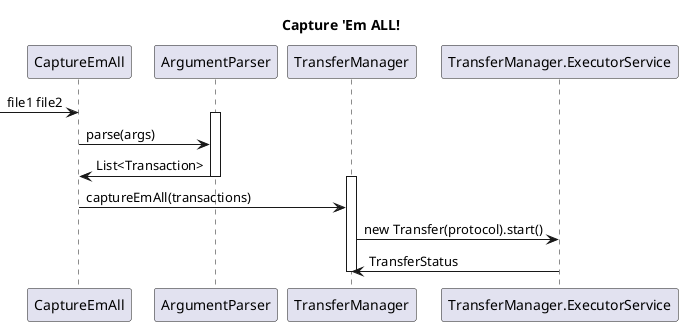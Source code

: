 @startuml
title "Capture 'Em ALL!"
[-> CaptureEmAll: file1 file2
activate ArgumentParser
CaptureEmAll -> ArgumentParser: parse(args)
CaptureEmAll <- ArgumentParser: List<Transaction>
deactivate ArgumentParser

activate TransferManager
CaptureEmAll -> TransferManager: captureEmAll(transactions)

TransferManager -> TransferManager.ExecutorService: new Transfer(protocol).start()
TransferManager <- TransferManager.ExecutorService: TransferStatus

deactivate TransferManager
@enduml
